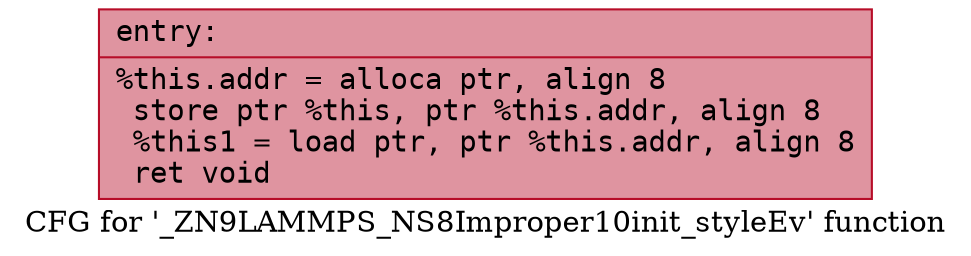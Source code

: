 digraph "CFG for '_ZN9LAMMPS_NS8Improper10init_styleEv' function" {
	label="CFG for '_ZN9LAMMPS_NS8Improper10init_styleEv' function";

	Node0x5592e7b208a0 [shape=record,color="#b70d28ff", style=filled, fillcolor="#b70d2870" fontname="Courier",label="{entry:\l|  %this.addr = alloca ptr, align 8\l  store ptr %this, ptr %this.addr, align 8\l  %this1 = load ptr, ptr %this.addr, align 8\l  ret void\l}"];
}
